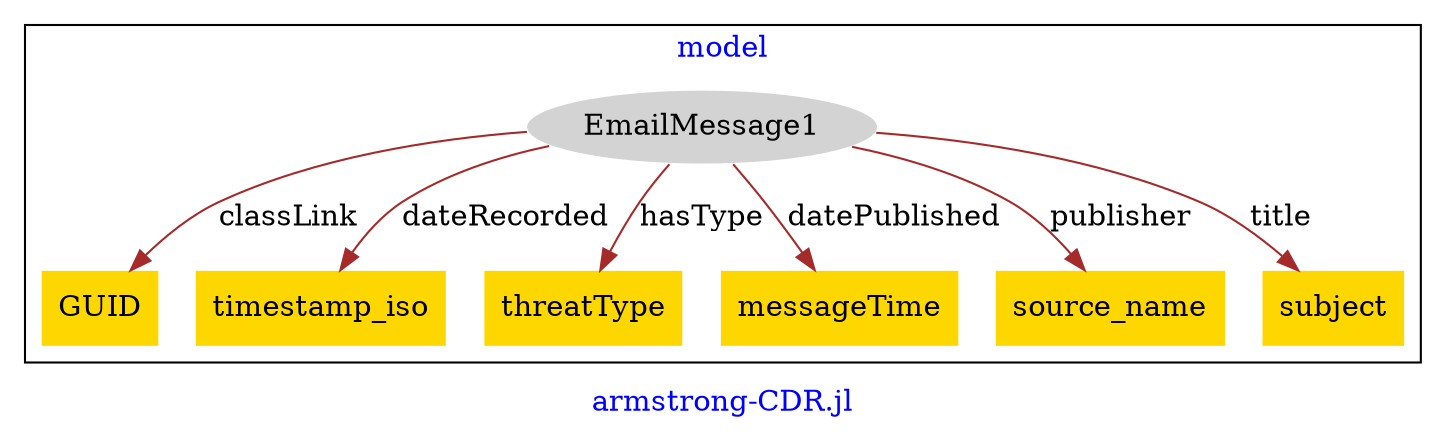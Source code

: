 digraph n0 {
fontcolor="blue"
remincross="true"
label="armstrong-CDR.jl"
subgraph cluster {
label="model"
n2[style="filled",color="white",fillcolor="lightgray",label="EmailMessage1"];
n3[shape="plaintext",style="filled",fillcolor="gold",label="GUID"];
n4[shape="plaintext",style="filled",fillcolor="gold",label="timestamp_iso"];
n5[shape="plaintext",style="filled",fillcolor="gold",label="threatType"];
n6[shape="plaintext",style="filled",fillcolor="gold",label="messageTime"];
n7[shape="plaintext",style="filled",fillcolor="gold",label="source_name"];
n8[shape="plaintext",style="filled",fillcolor="gold",label="subject"];
}
n2 -> n3[color="brown",fontcolor="black",label="classLink"]
n2 -> n4[color="brown",fontcolor="black",label="dateRecorded"]
n2 -> n5[color="brown",fontcolor="black",label="hasType"]
n2 -> n6[color="brown",fontcolor="black",label="datePublished"]
n2 -> n7[color="brown",fontcolor="black",label="publisher"]
n2 -> n8[color="brown",fontcolor="black",label="title"]
}
